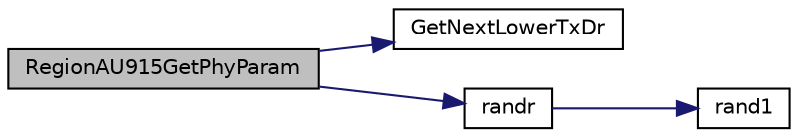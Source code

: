 digraph "RegionAU915GetPhyParam"
{
  edge [fontname="Helvetica",fontsize="10",labelfontname="Helvetica",labelfontsize="10"];
  node [fontname="Helvetica",fontsize="10",shape=record];
  rankdir="LR";
  Node32 [label="RegionAU915GetPhyParam",height=0.2,width=0.4,color="black", fillcolor="grey75", style="filled", fontcolor="black"];
  Node32 -> Node33 [color="midnightblue",fontsize="10",style="solid",fontname="Helvetica"];
  Node33 [label="GetNextLowerTxDr",height=0.2,width=0.4,color="black", fillcolor="white", style="filled",URL="$_region_a_u915_8c.html#ae06574681e2f7c3f3e604878c81743aa"];
  Node32 -> Node34 [color="midnightblue",fontsize="10",style="solid",fontname="Helvetica"];
  Node34 [label="randr",height=0.2,width=0.4,color="black", fillcolor="white", style="filled",URL="$utilities_8c.html#af5d8ad6dae489ac64821e7d4f004595d",tooltip="Computes a random number between min and max "];
  Node34 -> Node35 [color="midnightblue",fontsize="10",style="solid",fontname="Helvetica"];
  Node35 [label="rand1",height=0.2,width=0.4,color="black", fillcolor="white", style="filled",URL="$utilities_8c.html#a682de7091382ea1fcb2919b0f1cf6cdc"];
}
